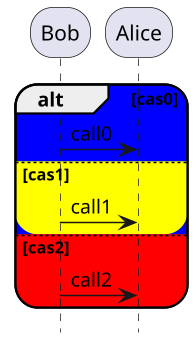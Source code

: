 {
  "sha1": "pmdkko7w23qn6am7qkmktsehp9hjodl",
  "insertion": {
    "when": "2024-06-04T17:28:41.413Z",
    "url": "https://forum.plantuml.net/14423/sequence-improve-background-color-group-with-roundcorner",
    "user": "plantuml@gmail.com"
  }
}
@startuml
scale 1.5
hide footbox
<style>
sequenceDiagram {
    RoundCorner 30
}
</style>

alt #blue cas0
   Bob -> Alice: call0
else #yellow cas1
   Bob -> Alice: call1
else #red cas2
   Bob -> Alice: call2
end

@enduml
